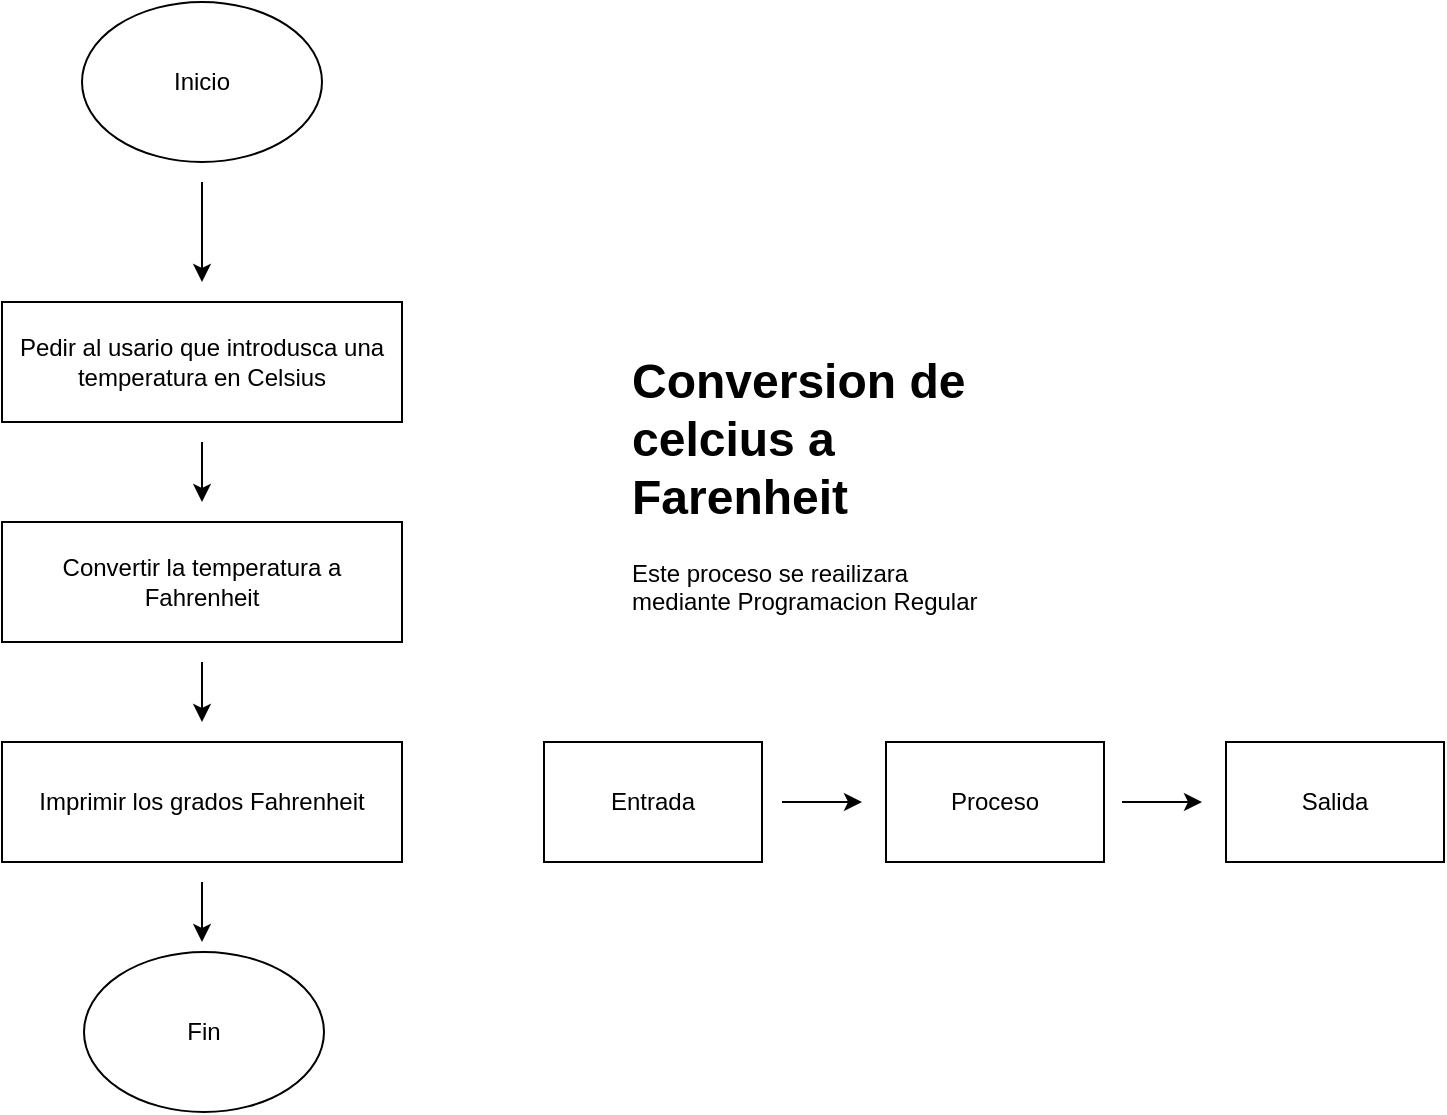 <mxfile>
    <diagram id="ayfUwJ1ppEOsWUuk6b5C" name="Page-1">
        <mxGraphModel dx="746" dy="611" grid="1" gridSize="10" guides="1" tooltips="1" connect="1" arrows="1" fold="1" page="1" pageScale="1" pageWidth="850" pageHeight="1100" math="0" shadow="0">
            <root>
                <mxCell id="0"/>
                <mxCell id="1" parent="0"/>
                <mxCell id="5" value="Inicio" style="ellipse;whiteSpace=wrap;html=1;" vertex="1" parent="1">
                    <mxGeometry x="110" y="130" width="120" height="80" as="geometry"/>
                </mxCell>
                <mxCell id="6" value="" style="endArrow=classic;html=1;" edge="1" parent="1">
                    <mxGeometry width="50" height="50" relative="1" as="geometry">
                        <mxPoint x="170" y="220" as="sourcePoint"/>
                        <mxPoint x="170" y="270" as="targetPoint"/>
                    </mxGeometry>
                </mxCell>
                <mxCell id="7" value="Pedir al usario que introdusca una temperatura en Celsius" style="rounded=0;whiteSpace=wrap;html=1;" vertex="1" parent="1">
                    <mxGeometry x="70" y="280" width="200" height="60" as="geometry"/>
                </mxCell>
                <mxCell id="8" value="" style="endArrow=classic;html=1;" edge="1" parent="1">
                    <mxGeometry width="50" height="50" relative="1" as="geometry">
                        <mxPoint x="170" y="350" as="sourcePoint"/>
                        <mxPoint x="170" y="380" as="targetPoint"/>
                    </mxGeometry>
                </mxCell>
                <mxCell id="9" value="Convertir la temperatura a Fahrenheit" style="rounded=0;whiteSpace=wrap;html=1;" vertex="1" parent="1">
                    <mxGeometry x="70" y="390" width="200" height="60" as="geometry"/>
                </mxCell>
                <mxCell id="11" value="" style="endArrow=classic;html=1;" edge="1" parent="1">
                    <mxGeometry width="50" height="50" relative="1" as="geometry">
                        <mxPoint x="170" y="460" as="sourcePoint"/>
                        <mxPoint x="170" y="490" as="targetPoint"/>
                    </mxGeometry>
                </mxCell>
                <mxCell id="12" value="Imprimir los grados Fahrenheit" style="rounded=0;whiteSpace=wrap;html=1;" vertex="1" parent="1">
                    <mxGeometry x="70" y="500" width="200" height="60" as="geometry"/>
                </mxCell>
                <mxCell id="13" value="" style="endArrow=classic;html=1;" edge="1" parent="1">
                    <mxGeometry width="50" height="50" relative="1" as="geometry">
                        <mxPoint x="170" y="570" as="sourcePoint"/>
                        <mxPoint x="170" y="600" as="targetPoint"/>
                    </mxGeometry>
                </mxCell>
                <mxCell id="14" value="Fin" style="ellipse;whiteSpace=wrap;html=1;" vertex="1" parent="1">
                    <mxGeometry x="111" y="605" width="120" height="80" as="geometry"/>
                </mxCell>
                <mxCell id="15" value="&lt;h1&gt;Conversion de celcius a Farenheit&lt;/h1&gt;&lt;div&gt;Este proceso se reailizara mediante Programacion Regular&lt;/div&gt;&lt;div&gt;&lt;br&gt;&lt;/div&gt;" style="text;html=1;strokeColor=none;fillColor=none;spacing=5;spacingTop=-20;whiteSpace=wrap;overflow=hidden;rounded=0;" vertex="1" parent="1">
                    <mxGeometry x="380" y="300" width="190" height="150" as="geometry"/>
                </mxCell>
                <mxCell id="16" value="Entrada" style="rounded=0;whiteSpace=wrap;html=1;" vertex="1" parent="1">
                    <mxGeometry x="341" y="500" width="109" height="60" as="geometry"/>
                </mxCell>
                <mxCell id="17" value="Proceso&lt;span style=&quot;color: rgba(0, 0, 0, 0); font-family: monospace; font-size: 0px; text-align: start;&quot;&gt;%3CmxGraphModel%3E%3Croot%3E%3CmxCell%20id%3D%220%22%2F%3E%3CmxCell%20id%3D%221%22%20parent%3D%220%22%2F%3E%3CmxCell%20id%3D%222%22%20value%3D%22Entrada%22%20style%3D%22rounded%3D0%3BwhiteSpace%3Dwrap%3Bhtml%3D1%3B%22%20vertex%3D%221%22%20parent%3D%221%22%3E%3CmxGeometry%20x%3D%22341%22%20y%3D%22500%22%20width%3D%22109%22%20height%3D%2260%22%20as%3D%22geometry%22%2F%3E%3C%2FmxCell%3E%3C%2Froot%3E%3C%2FmxGraphModel%3E&lt;/span&gt;" style="rounded=0;whiteSpace=wrap;html=1;" vertex="1" parent="1">
                    <mxGeometry x="512" y="500" width="109" height="60" as="geometry"/>
                </mxCell>
                <mxCell id="18" value="Salida" style="rounded=0;whiteSpace=wrap;html=1;" vertex="1" parent="1">
                    <mxGeometry x="682" y="500" width="109" height="60" as="geometry"/>
                </mxCell>
                <mxCell id="21" value="" style="endArrow=classic;html=1;" edge="1" parent="1">
                    <mxGeometry width="50" height="50" relative="1" as="geometry">
                        <mxPoint x="460" y="530" as="sourcePoint"/>
                        <mxPoint x="500" y="530" as="targetPoint"/>
                    </mxGeometry>
                </mxCell>
                <mxCell id="22" value="" style="endArrow=classic;html=1;" edge="1" parent="1">
                    <mxGeometry width="50" height="50" relative="1" as="geometry">
                        <mxPoint x="630" y="530" as="sourcePoint"/>
                        <mxPoint x="670" y="530" as="targetPoint"/>
                    </mxGeometry>
                </mxCell>
            </root>
        </mxGraphModel>
    </diagram>
</mxfile>